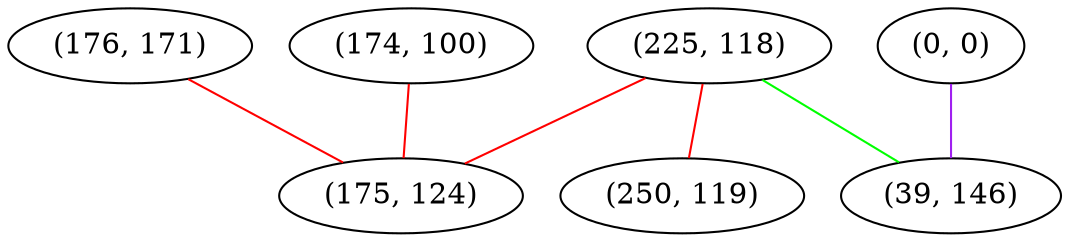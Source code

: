 graph "" {
"(176, 171)";
"(0, 0)";
"(225, 118)";
"(250, 119)";
"(174, 100)";
"(39, 146)";
"(175, 124)";
"(176, 171)" -- "(175, 124)"  [color=red, key=0, weight=1];
"(0, 0)" -- "(39, 146)"  [color=purple, key=0, weight=4];
"(225, 118)" -- "(175, 124)"  [color=red, key=0, weight=1];
"(225, 118)" -- "(250, 119)"  [color=red, key=0, weight=1];
"(225, 118)" -- "(39, 146)"  [color=green, key=0, weight=2];
"(174, 100)" -- "(175, 124)"  [color=red, key=0, weight=1];
}
